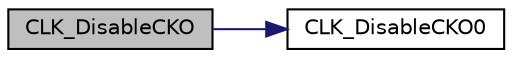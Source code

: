 digraph "CLK_DisableCKO"
{
 // LATEX_PDF_SIZE
  edge [fontname="Helvetica",fontsize="10",labelfontname="Helvetica",labelfontsize="10"];
  node [fontname="Helvetica",fontsize="10",shape=record];
  rankdir="LR";
  Node1 [label="CLK_DisableCKO",height=0.2,width=0.4,color="black", fillcolor="grey75", style="filled", fontcolor="black",tooltip="This function disable frequency output function."];
  Node1 -> Node2 [color="midnightblue",fontsize="10",style="solid",fontname="Helvetica"];
  Node2 [label="CLK_DisableCKO0",height=0.2,width=0.4,color="black", fillcolor="white", style="filled",URL="$d5/d72/group___n_a_n_o1_x2___c_l_k___e_x_p_o_r_t_e_d___f_u_n_c_t_i_o_n_s.html#ga400bf10d55375e76a9eb5c68e185c2c1",tooltip="This function disable frequency output function."];
}
